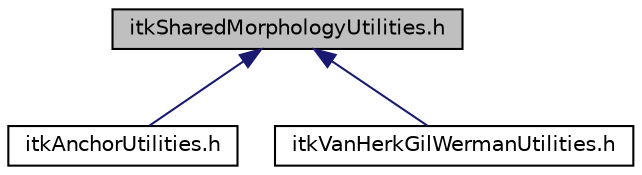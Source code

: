 digraph "itkSharedMorphologyUtilities.h"
{
 // LATEX_PDF_SIZE
  edge [fontname="Helvetica",fontsize="10",labelfontname="Helvetica",labelfontsize="10"];
  node [fontname="Helvetica",fontsize="10",shape=record];
  Node1 [label="itkSharedMorphologyUtilities.h",height=0.2,width=0.4,color="black", fillcolor="grey75", style="filled", fontcolor="black",tooltip=" "];
  Node1 -> Node2 [dir="back",color="midnightblue",fontsize="10",style="solid",fontname="Helvetica"];
  Node2 [label="itkAnchorUtilities.h",height=0.2,width=0.4,color="black", fillcolor="white", style="filled",URL="$itkAnchorUtilities_8h.html",tooltip=" "];
  Node1 -> Node3 [dir="back",color="midnightblue",fontsize="10",style="solid",fontname="Helvetica"];
  Node3 [label="itkVanHerkGilWermanUtilities.h",height=0.2,width=0.4,color="black", fillcolor="white", style="filled",URL="$itkVanHerkGilWermanUtilities_8h.html",tooltip=" "];
}
